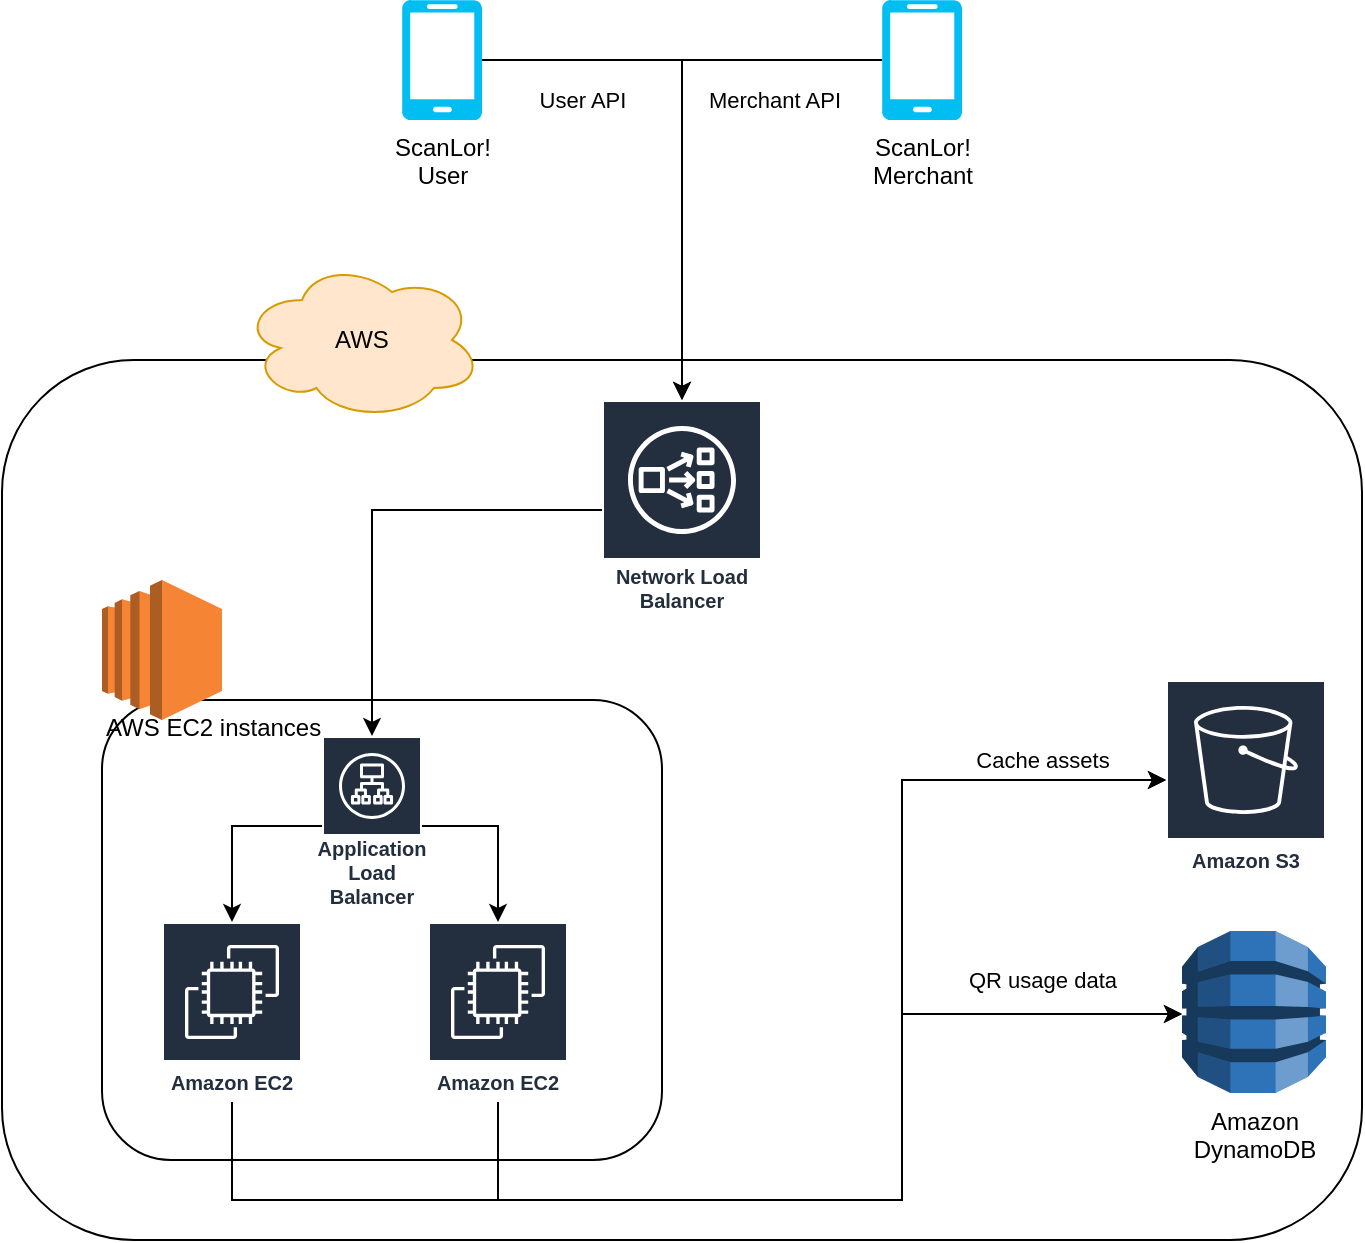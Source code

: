 <mxfile version="14.9.2" type="device"><diagram id="43F7wT1jsTWAeHgKrqjP" name="Page-1"><mxGraphModel dx="1188" dy="581" grid="1" gridSize="10" guides="1" tooltips="1" connect="1" arrows="1" fold="1" page="1" pageScale="1" pageWidth="850" pageHeight="1100" math="0" shadow="0"><root><mxCell id="0"/><mxCell id="1" parent="0"/><mxCell id="t10haTBiGQDO2KD1FlhM-3" value="" style="rounded=1;whiteSpace=wrap;html=1;" vertex="1" parent="1"><mxGeometry x="120" y="280" width="680" height="440" as="geometry"/></mxCell><mxCell id="t10haTBiGQDO2KD1FlhM-15" value="User API" style="edgeStyle=orthogonalEdgeStyle;rounded=0;orthogonalLoop=1;jettySize=auto;html=1;exitX=1;exitY=0.5;exitDx=0;exitDy=0;exitPerimeter=0;" edge="1" parent="1" source="t10haTBiGQDO2KD1FlhM-1" target="t10haTBiGQDO2KD1FlhM-13"><mxGeometry x="-0.63" y="-20" relative="1" as="geometry"><mxPoint as="offset"/></mxGeometry></mxCell><mxCell id="t10haTBiGQDO2KD1FlhM-1" value="ScanLor!&lt;br&gt;User" style="verticalLabelPosition=bottom;html=1;verticalAlign=top;align=center;strokeColor=none;fillColor=#00BEF2;shape=mxgraph.azure.mobile;pointerEvents=1;" vertex="1" parent="1"><mxGeometry x="320" y="100" width="40" height="60" as="geometry"/></mxCell><mxCell id="t10haTBiGQDO2KD1FlhM-10" value="Merchant API" style="edgeStyle=orthogonalEdgeStyle;rounded=0;orthogonalLoop=1;jettySize=auto;html=1;" edge="1" parent="1" source="t10haTBiGQDO2KD1FlhM-2" target="t10haTBiGQDO2KD1FlhM-13"><mxGeometry x="-0.6" y="20" relative="1" as="geometry"><Array as="points"><mxPoint x="460" y="130"/></Array><mxPoint as="offset"/></mxGeometry></mxCell><mxCell id="t10haTBiGQDO2KD1FlhM-2" value="ScanLor!&lt;br&gt;Merchant" style="verticalLabelPosition=bottom;html=1;verticalAlign=top;align=center;strokeColor=none;fillColor=#00BEF2;shape=mxgraph.azure.mobile;pointerEvents=1;" vertex="1" parent="1"><mxGeometry x="560" y="100" width="40" height="60" as="geometry"/></mxCell><mxCell id="t10haTBiGQDO2KD1FlhM-12" value="AWS" style="ellipse;shape=cloud;whiteSpace=wrap;html=1;fillColor=#ffe6cc;strokeColor=#d79b00;" vertex="1" parent="1"><mxGeometry x="240" y="230" width="120" height="80" as="geometry"/></mxCell><mxCell id="t10haTBiGQDO2KD1FlhM-17" value="AWS EC2 instances" style="rounded=1;whiteSpace=wrap;html=1;verticalAlign=top;align=left;" vertex="1" parent="1"><mxGeometry x="170" y="450" width="280" height="230" as="geometry"/></mxCell><mxCell id="t10haTBiGQDO2KD1FlhM-23" style="edgeStyle=orthogonalEdgeStyle;rounded=0;orthogonalLoop=1;jettySize=auto;html=1;" edge="1" parent="1" source="t10haTBiGQDO2KD1FlhM-13" target="t10haTBiGQDO2KD1FlhM-22"><mxGeometry relative="1" as="geometry"/></mxCell><mxCell id="t10haTBiGQDO2KD1FlhM-13" value="Network Load Balancer" style="outlineConnect=0;fontColor=#232F3E;gradientColor=none;strokeColor=#ffffff;fillColor=#232F3E;dashed=0;verticalLabelPosition=middle;verticalAlign=bottom;align=center;html=1;whiteSpace=wrap;fontSize=10;fontStyle=1;spacing=3;shape=mxgraph.aws4.productIcon;prIcon=mxgraph.aws4.network_load_balancer;" vertex="1" parent="1"><mxGeometry x="420" y="300" width="80" height="110" as="geometry"/></mxCell><mxCell id="t10haTBiGQDO2KD1FlhM-16" value="" style="outlineConnect=0;dashed=0;verticalLabelPosition=bottom;verticalAlign=top;align=center;html=1;shape=mxgraph.aws3.ec2;fillColor=#F58534;gradientColor=none;" vertex="1" parent="1"><mxGeometry x="170" y="390" width="60" height="70" as="geometry"/></mxCell><mxCell id="t10haTBiGQDO2KD1FlhM-29" style="edgeStyle=orthogonalEdgeStyle;rounded=0;orthogonalLoop=1;jettySize=auto;html=1;" edge="1" parent="1" source="t10haTBiGQDO2KD1FlhM-20" target="t10haTBiGQDO2KD1FlhM-26"><mxGeometry relative="1" as="geometry"><Array as="points"><mxPoint x="235" y="700"/><mxPoint x="570" y="700"/><mxPoint x="570" y="490"/></Array></mxGeometry></mxCell><mxCell id="t10haTBiGQDO2KD1FlhM-30" style="edgeStyle=orthogonalEdgeStyle;rounded=0;orthogonalLoop=1;jettySize=auto;html=1;" edge="1" parent="1" source="t10haTBiGQDO2KD1FlhM-20" target="t10haTBiGQDO2KD1FlhM-27"><mxGeometry relative="1" as="geometry"><Array as="points"><mxPoint x="235" y="700"/><mxPoint x="570" y="700"/><mxPoint x="570" y="607"/></Array></mxGeometry></mxCell><mxCell id="t10haTBiGQDO2KD1FlhM-20" value="Amazon EC2" style="outlineConnect=0;fontColor=#232F3E;gradientColor=none;strokeColor=#ffffff;fillColor=#232F3E;dashed=0;verticalLabelPosition=middle;verticalAlign=bottom;align=center;html=1;whiteSpace=wrap;fontSize=10;fontStyle=1;spacing=3;shape=mxgraph.aws4.productIcon;prIcon=mxgraph.aws4.ec2;" vertex="1" parent="1"><mxGeometry x="200" y="561" width="70" height="90" as="geometry"/></mxCell><mxCell id="t10haTBiGQDO2KD1FlhM-31" value="QR usage data" style="edgeStyle=orthogonalEdgeStyle;rounded=0;orthogonalLoop=1;jettySize=auto;html=1;" edge="1" parent="1" source="t10haTBiGQDO2KD1FlhM-21" target="t10haTBiGQDO2KD1FlhM-27"><mxGeometry x="0.711" y="17" relative="1" as="geometry"><Array as="points"><mxPoint x="368" y="700"/><mxPoint x="570" y="700"/><mxPoint x="570" y="607"/></Array><mxPoint as="offset"/></mxGeometry></mxCell><mxCell id="t10haTBiGQDO2KD1FlhM-32" value="Cache assets" style="edgeStyle=orthogonalEdgeStyle;rounded=0;orthogonalLoop=1;jettySize=auto;html=1;" edge="1" parent="1" source="t10haTBiGQDO2KD1FlhM-21" target="t10haTBiGQDO2KD1FlhM-26"><mxGeometry x="0.791" y="10" relative="1" as="geometry"><Array as="points"><mxPoint x="368" y="700"/><mxPoint x="570" y="700"/><mxPoint x="570" y="490"/></Array><mxPoint as="offset"/></mxGeometry></mxCell><mxCell id="t10haTBiGQDO2KD1FlhM-21" value="Amazon EC2" style="outlineConnect=0;fontColor=#232F3E;gradientColor=none;strokeColor=#ffffff;fillColor=#232F3E;dashed=0;verticalLabelPosition=middle;verticalAlign=bottom;align=center;html=1;whiteSpace=wrap;fontSize=10;fontStyle=1;spacing=3;shape=mxgraph.aws4.productIcon;prIcon=mxgraph.aws4.ec2;" vertex="1" parent="1"><mxGeometry x="333" y="561" width="70" height="90" as="geometry"/></mxCell><mxCell id="t10haTBiGQDO2KD1FlhM-24" style="edgeStyle=orthogonalEdgeStyle;rounded=0;orthogonalLoop=1;jettySize=auto;html=1;" edge="1" parent="1" source="t10haTBiGQDO2KD1FlhM-22" target="t10haTBiGQDO2KD1FlhM-20"><mxGeometry relative="1" as="geometry"/></mxCell><mxCell id="t10haTBiGQDO2KD1FlhM-25" style="edgeStyle=orthogonalEdgeStyle;rounded=0;orthogonalLoop=1;jettySize=auto;html=1;" edge="1" parent="1" source="t10haTBiGQDO2KD1FlhM-22" target="t10haTBiGQDO2KD1FlhM-21"><mxGeometry relative="1" as="geometry"/></mxCell><mxCell id="t10haTBiGQDO2KD1FlhM-22" value="Application Load Balancer" style="outlineConnect=0;fontColor=#232F3E;gradientColor=none;strokeColor=#ffffff;fillColor=#232F3E;dashed=0;verticalLabelPosition=middle;verticalAlign=bottom;align=center;html=1;whiteSpace=wrap;fontSize=10;fontStyle=1;spacing=3;shape=mxgraph.aws4.productIcon;prIcon=mxgraph.aws4.application_load_balancer;" vertex="1" parent="1"><mxGeometry x="280" y="468" width="50" height="90" as="geometry"/></mxCell><mxCell id="t10haTBiGQDO2KD1FlhM-26" value="Amazon S3" style="outlineConnect=0;fontColor=#232F3E;gradientColor=none;strokeColor=#ffffff;fillColor=#232F3E;dashed=0;verticalLabelPosition=middle;verticalAlign=bottom;align=center;html=1;whiteSpace=wrap;fontSize=10;fontStyle=1;spacing=3;shape=mxgraph.aws4.productIcon;prIcon=mxgraph.aws4.s3;" vertex="1" parent="1"><mxGeometry x="702" y="440" width="80" height="100" as="geometry"/></mxCell><mxCell id="t10haTBiGQDO2KD1FlhM-27" value="Amazon &lt;br&gt;DynamoDB" style="outlineConnect=0;dashed=0;verticalLabelPosition=bottom;verticalAlign=top;align=center;html=1;shape=mxgraph.aws3.dynamo_db;fillColor=#2E73B8;gradientColor=none;" vertex="1" parent="1"><mxGeometry x="710" y="565.5" width="72" height="81" as="geometry"/></mxCell></root></mxGraphModel></diagram></mxfile>